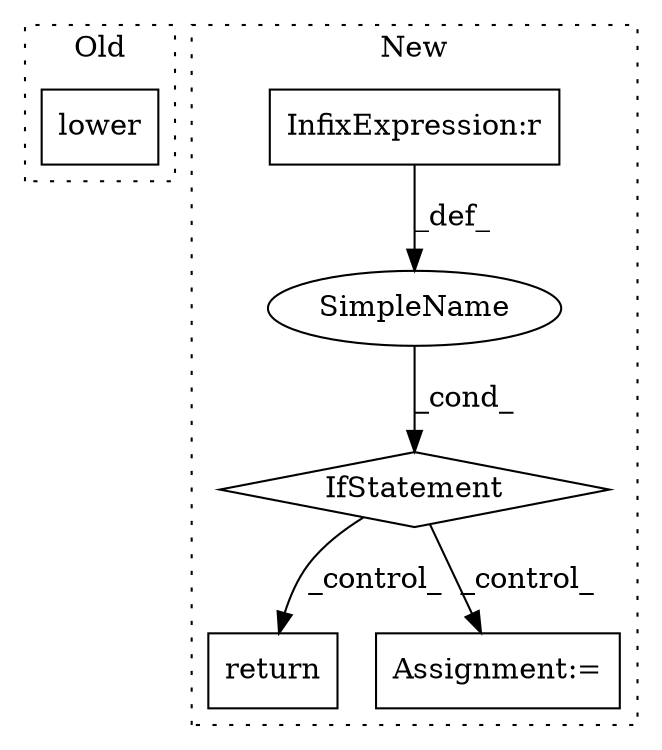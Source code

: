 digraph G {
subgraph cluster0 {
1 [label="lower" a="32" s="13179" l="7" shape="box"];
label = "Old";
style="dotted";
}
subgraph cluster1 {
2 [label="return" a="41" s="13545" l="7" shape="box"];
3 [label="IfStatement" a="25" s="13222,13244" l="4,2" shape="diamond"];
4 [label="SimpleName" a="42" s="" l="" shape="ellipse"];
5 [label="InfixExpression:r" a="27" s="13232" l="4" shape="box"];
6 [label="Assignment:=" a="7" s="13280,13354" l="57,2" shape="box"];
label = "New";
style="dotted";
}
3 -> 2 [label="_control_"];
3 -> 6 [label="_control_"];
4 -> 3 [label="_cond_"];
5 -> 4 [label="_def_"];
}